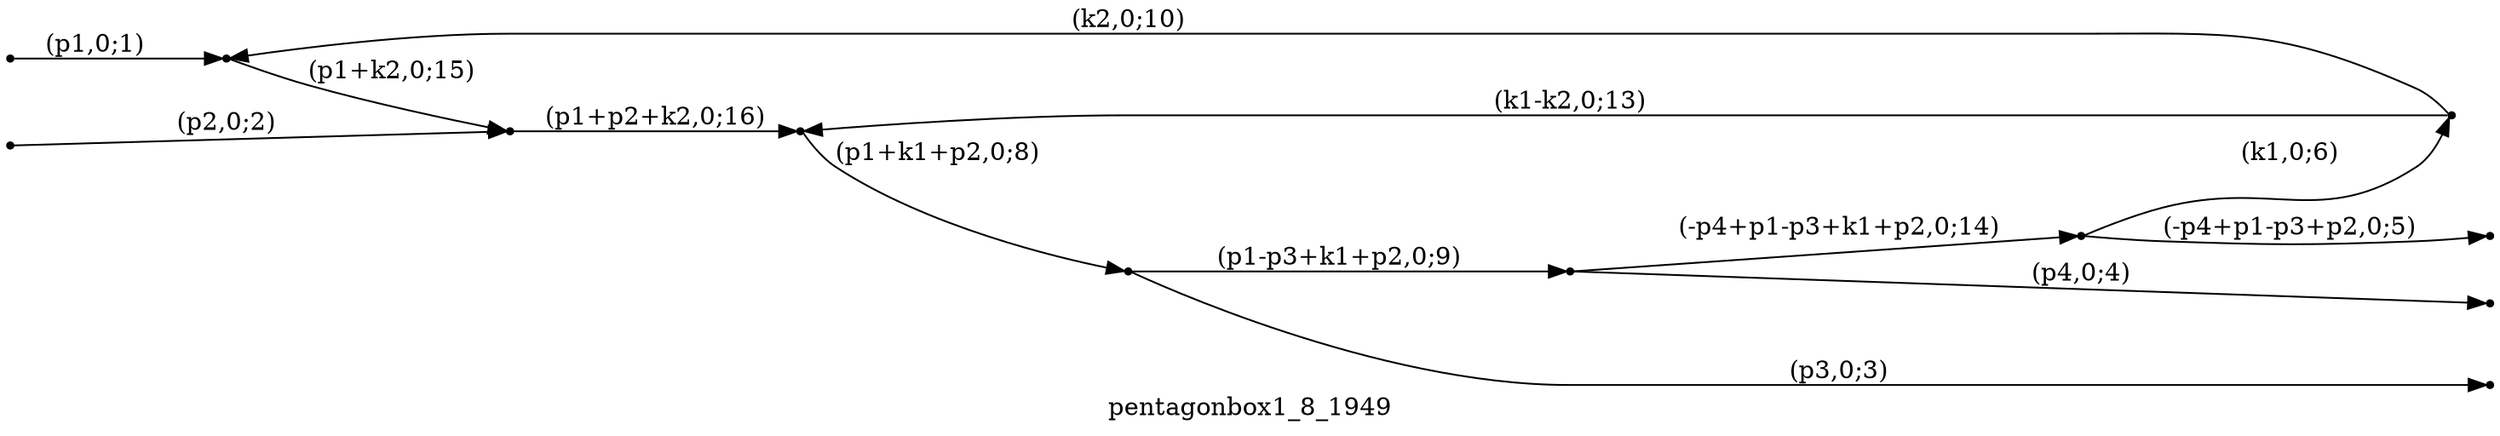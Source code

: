 digraph pentagonbox1_8_1949 {
  label="pentagonbox1_8_1949";
  rankdir="LR";
  subgraph edges {
    -1 -> 6 [label="(p1,0;1)"];
    -2 -> 7 [label="(p2,0;2)"];
    3 -> -3 [label="(p3,0;3)"];
    5 -> -4 [label="(p4,0;4)"];
    1 -> -5 [label="(-p4+p1-p3+p2,0;5)"];
    1 -> 2 [label="(k1,0;6)"];
    4 -> 3 [label="(p1+k1+p2,0;8)"];
    3 -> 5 [label="(p1-p3+k1+p2,0;9)"];
    2 -> 6 [label="(k2,0;10)"];
    2 -> 4 [label="(k1-k2,0;13)"];
    5 -> 1 [label="(-p4+p1-p3+k1+p2,0;14)"];
    6 -> 7 [label="(p1+k2,0;15)"];
    7 -> 4 [label="(p1+p2+k2,0;16)"];
  }
  subgraph incoming { rank="source"; -1; -2; }
  subgraph outgoing { rank="sink"; -3; -4; -5; }
-5 [shape=point];
-4 [shape=point];
-3 [shape=point];
-2 [shape=point];
-1 [shape=point];
1 [shape=point];
2 [shape=point];
3 [shape=point];
4 [shape=point];
5 [shape=point];
6 [shape=point];
7 [shape=point];
}

